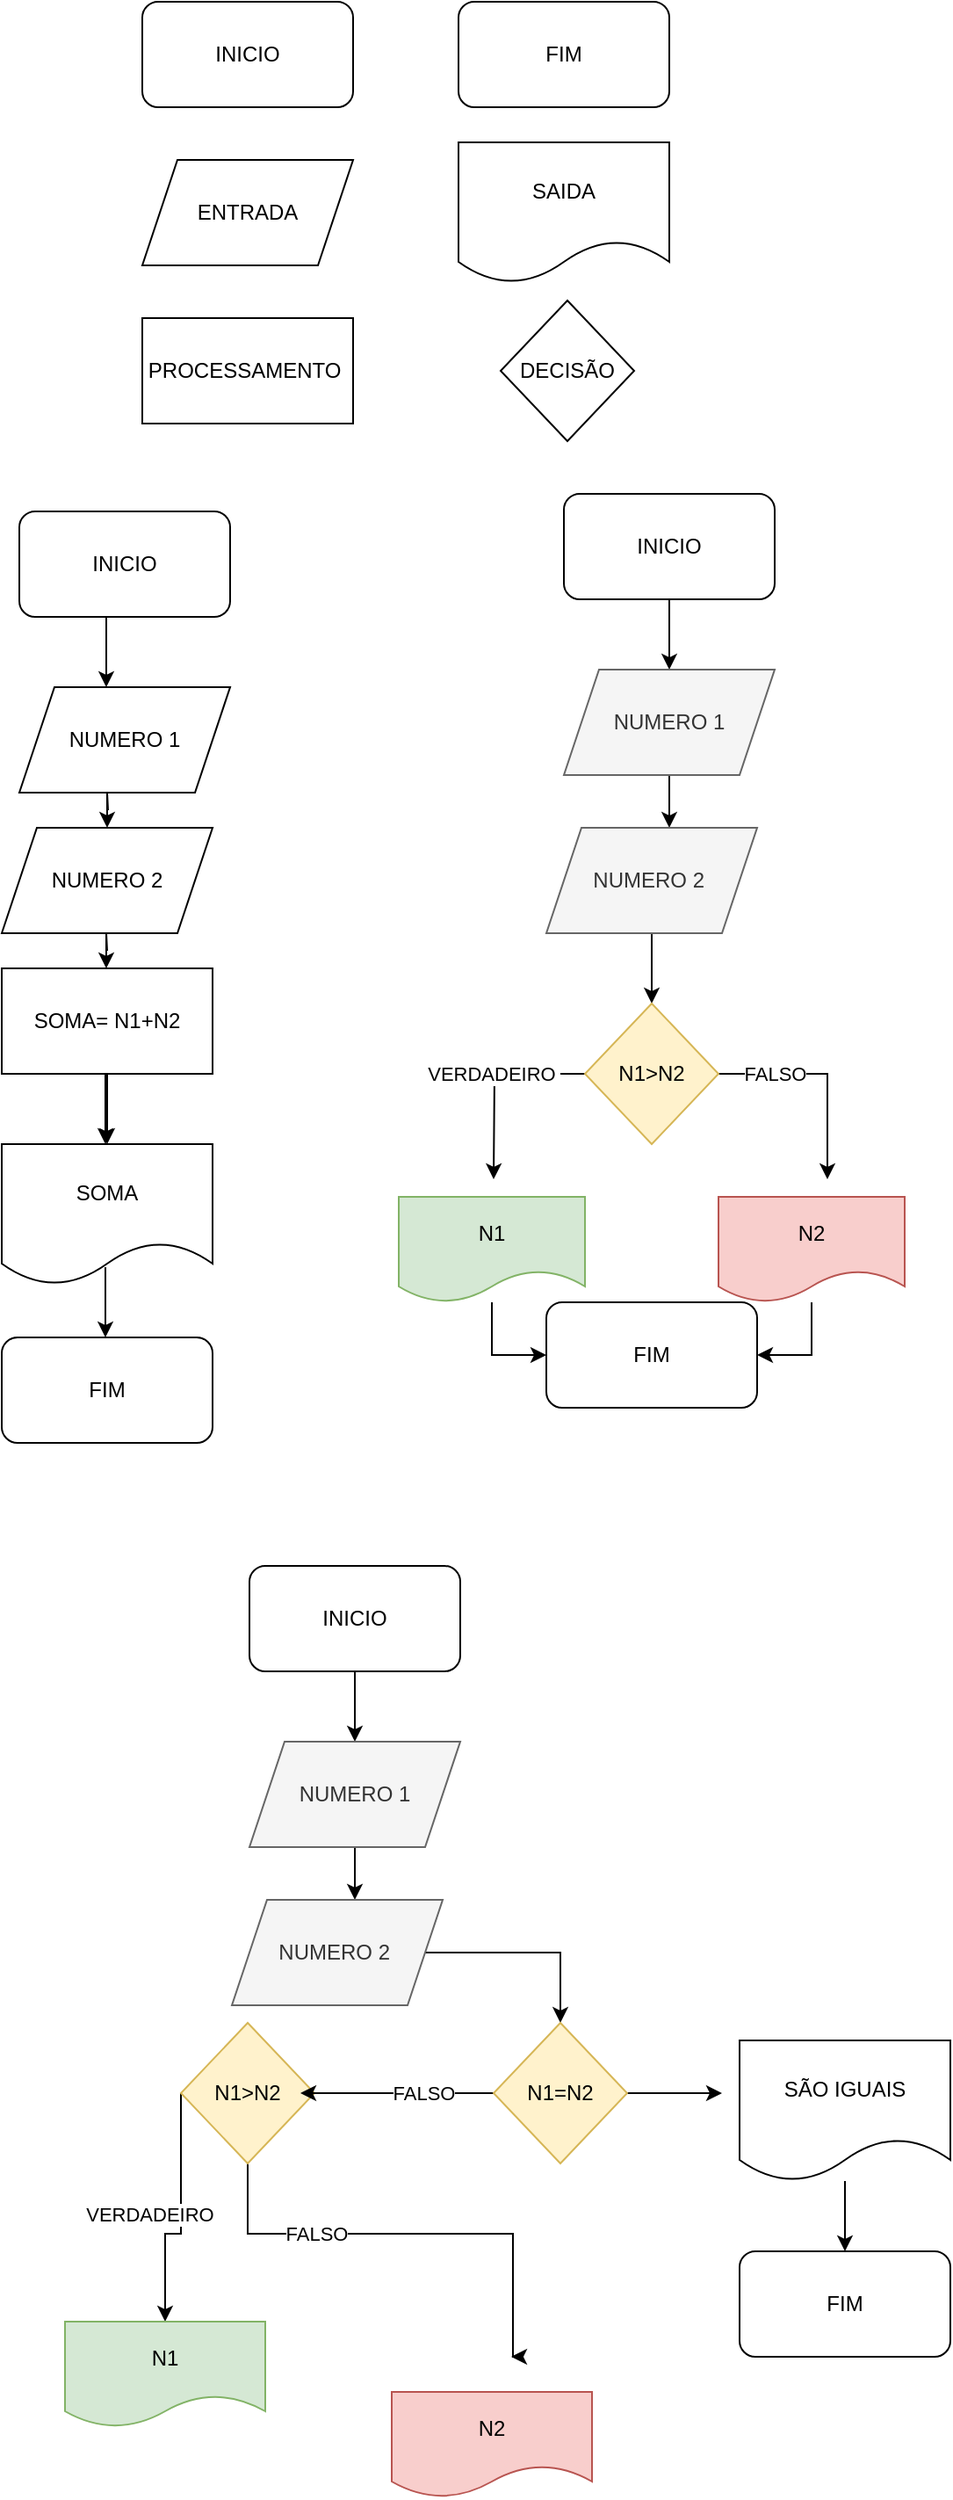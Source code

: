 <mxfile version="17.1.3" type="github">
  <diagram id="uuEsf4OLYLBTbxoyrsaf" name="Page-1">
    <mxGraphModel dx="1021" dy="567" grid="1" gridSize="10" guides="1" tooltips="1" connect="1" arrows="1" fold="1" page="1" pageScale="1" pageWidth="827" pageHeight="1169" math="0" shadow="0">
      <root>
        <mxCell id="0" />
        <mxCell id="1" parent="0" />
        <mxCell id="_CTOPA6bp-rA6gLlevHX-1" value="INICIO" style="rounded=1;whiteSpace=wrap;html=1;" vertex="1" parent="1">
          <mxGeometry x="170" y="40" width="120" height="60" as="geometry" />
        </mxCell>
        <mxCell id="_CTOPA6bp-rA6gLlevHX-2" value="FIM" style="rounded=1;whiteSpace=wrap;html=1;" vertex="1" parent="1">
          <mxGeometry x="350" y="40" width="120" height="60" as="geometry" />
        </mxCell>
        <mxCell id="_CTOPA6bp-rA6gLlevHX-3" value="ENTRADA" style="shape=parallelogram;perimeter=parallelogramPerimeter;whiteSpace=wrap;html=1;fixedSize=1;" vertex="1" parent="1">
          <mxGeometry x="170" y="130" width="120" height="60" as="geometry" />
        </mxCell>
        <mxCell id="_CTOPA6bp-rA6gLlevHX-4" value="SAIDA" style="shape=document;whiteSpace=wrap;html=1;boundedLbl=1;" vertex="1" parent="1">
          <mxGeometry x="350" y="120" width="120" height="80" as="geometry" />
        </mxCell>
        <mxCell id="_CTOPA6bp-rA6gLlevHX-5" value="PROCESSAMENTO&amp;nbsp;" style="rounded=0;whiteSpace=wrap;html=1;" vertex="1" parent="1">
          <mxGeometry x="170" y="220" width="120" height="60" as="geometry" />
        </mxCell>
        <mxCell id="_CTOPA6bp-rA6gLlevHX-6" value="DECISÃO" style="rhombus;whiteSpace=wrap;html=1;" vertex="1" parent="1">
          <mxGeometry x="374" y="210" width="76" height="80" as="geometry" />
        </mxCell>
        <mxCell id="_CTOPA6bp-rA6gLlevHX-7" value="INICIO" style="rounded=1;whiteSpace=wrap;html=1;" vertex="1" parent="1">
          <mxGeometry x="100" y="330" width="120" height="60" as="geometry" />
        </mxCell>
        <mxCell id="_CTOPA6bp-rA6gLlevHX-10" value="SOMA" style="shape=document;whiteSpace=wrap;html=1;boundedLbl=1;" vertex="1" parent="1">
          <mxGeometry x="90" y="690" width="120" height="80" as="geometry" />
        </mxCell>
        <mxCell id="_CTOPA6bp-rA6gLlevHX-12" value="NUMERO 1" style="shape=parallelogram;perimeter=parallelogramPerimeter;whiteSpace=wrap;html=1;fixedSize=1;" vertex="1" parent="1">
          <mxGeometry x="100" y="430" width="120" height="60" as="geometry" />
        </mxCell>
        <mxCell id="_CTOPA6bp-rA6gLlevHX-13" value="NUMERO 2" style="shape=parallelogram;perimeter=parallelogramPerimeter;whiteSpace=wrap;html=1;fixedSize=1;" vertex="1" parent="1">
          <mxGeometry x="90" y="510" width="120" height="60" as="geometry" />
        </mxCell>
        <mxCell id="_CTOPA6bp-rA6gLlevHX-23" value="" style="edgeStyle=orthogonalEdgeStyle;rounded=0;orthogonalLoop=1;jettySize=auto;html=1;" edge="1" parent="1" source="_CTOPA6bp-rA6gLlevHX-14" target="_CTOPA6bp-rA6gLlevHX-10">
          <mxGeometry relative="1" as="geometry" />
        </mxCell>
        <mxCell id="_CTOPA6bp-rA6gLlevHX-14" value="SOMA= N1+N2" style="rounded=0;whiteSpace=wrap;html=1;" vertex="1" parent="1">
          <mxGeometry x="90" y="590" width="120" height="60" as="geometry" />
        </mxCell>
        <mxCell id="_CTOPA6bp-rA6gLlevHX-15" value="FIM" style="rounded=1;whiteSpace=wrap;html=1;" vertex="1" parent="1">
          <mxGeometry x="90" y="800" width="120" height="60" as="geometry" />
        </mxCell>
        <mxCell id="_CTOPA6bp-rA6gLlevHX-16" value="" style="endArrow=classic;html=1;rounded=0;" edge="1" parent="1">
          <mxGeometry width="50" height="50" relative="1" as="geometry">
            <mxPoint x="149.5" y="390" as="sourcePoint" />
            <mxPoint x="149.5" y="430" as="targetPoint" />
            <Array as="points">
              <mxPoint x="149.5" y="410" />
            </Array>
          </mxGeometry>
        </mxCell>
        <mxCell id="_CTOPA6bp-rA6gLlevHX-17" value="" style="endArrow=classic;html=1;rounded=0;" edge="1" parent="1">
          <mxGeometry width="50" height="50" relative="1" as="geometry">
            <mxPoint x="150.5" y="500" as="sourcePoint" />
            <mxPoint x="150" y="510" as="targetPoint" />
            <Array as="points">
              <mxPoint x="150" y="490" />
            </Array>
          </mxGeometry>
        </mxCell>
        <mxCell id="_CTOPA6bp-rA6gLlevHX-18" value="" style="endArrow=classic;html=1;rounded=0;" edge="1" parent="1">
          <mxGeometry width="50" height="50" relative="1" as="geometry">
            <mxPoint x="150" y="580" as="sourcePoint" />
            <mxPoint x="149.5" y="590" as="targetPoint" />
            <Array as="points">
              <mxPoint x="149.5" y="570" />
            </Array>
          </mxGeometry>
        </mxCell>
        <mxCell id="_CTOPA6bp-rA6gLlevHX-19" value="" style="endArrow=classic;html=1;rounded=0;" edge="1" parent="1">
          <mxGeometry width="50" height="50" relative="1" as="geometry">
            <mxPoint x="149" y="650" as="sourcePoint" />
            <mxPoint x="149" y="690" as="targetPoint" />
            <Array as="points">
              <mxPoint x="149" y="670" />
            </Array>
          </mxGeometry>
        </mxCell>
        <mxCell id="_CTOPA6bp-rA6gLlevHX-24" value="" style="endArrow=classic;html=1;rounded=0;" edge="1" parent="1">
          <mxGeometry width="50" height="50" relative="1" as="geometry">
            <mxPoint x="149" y="760" as="sourcePoint" />
            <mxPoint x="149" y="800" as="targetPoint" />
            <Array as="points">
              <mxPoint x="149" y="780" />
            </Array>
          </mxGeometry>
        </mxCell>
        <mxCell id="_CTOPA6bp-rA6gLlevHX-48" style="edgeStyle=orthogonalEdgeStyle;rounded=0;orthogonalLoop=1;jettySize=auto;html=1;" edge="1" parent="1" source="_CTOPA6bp-rA6gLlevHX-25">
          <mxGeometry relative="1" as="geometry">
            <mxPoint x="470" y="420" as="targetPoint" />
          </mxGeometry>
        </mxCell>
        <mxCell id="_CTOPA6bp-rA6gLlevHX-25" value="INICIO" style="rounded=1;whiteSpace=wrap;html=1;" vertex="1" parent="1">
          <mxGeometry x="410" y="320" width="120" height="60" as="geometry" />
        </mxCell>
        <mxCell id="_CTOPA6bp-rA6gLlevHX-49" style="edgeStyle=orthogonalEdgeStyle;rounded=0;orthogonalLoop=1;jettySize=auto;html=1;" edge="1" parent="1" source="_CTOPA6bp-rA6gLlevHX-27">
          <mxGeometry relative="1" as="geometry">
            <mxPoint x="470" y="510" as="targetPoint" />
          </mxGeometry>
        </mxCell>
        <mxCell id="_CTOPA6bp-rA6gLlevHX-27" value="NUMERO 1" style="shape=parallelogram;perimeter=parallelogramPerimeter;whiteSpace=wrap;html=1;fixedSize=1;fillColor=#f5f5f5;fontColor=#333333;strokeColor=#666666;" vertex="1" parent="1">
          <mxGeometry x="410" y="420" width="120" height="60" as="geometry" />
        </mxCell>
        <mxCell id="_CTOPA6bp-rA6gLlevHX-50" style="edgeStyle=orthogonalEdgeStyle;rounded=0;orthogonalLoop=1;jettySize=auto;html=1;" edge="1" parent="1" source="_CTOPA6bp-rA6gLlevHX-28">
          <mxGeometry relative="1" as="geometry">
            <mxPoint x="460" y="610" as="targetPoint" />
          </mxGeometry>
        </mxCell>
        <mxCell id="_CTOPA6bp-rA6gLlevHX-28" value="NUMERO 2&amp;nbsp;" style="shape=parallelogram;perimeter=parallelogramPerimeter;whiteSpace=wrap;html=1;fixedSize=1;fillColor=#f5f5f5;fontColor=#333333;strokeColor=#666666;" vertex="1" parent="1">
          <mxGeometry x="400" y="510" width="120" height="60" as="geometry" />
        </mxCell>
        <mxCell id="_CTOPA6bp-rA6gLlevHX-31" value="FIM" style="rounded=1;whiteSpace=wrap;html=1;" vertex="1" parent="1">
          <mxGeometry x="400" y="780" width="120" height="60" as="geometry" />
        </mxCell>
        <mxCell id="_CTOPA6bp-rA6gLlevHX-51" style="edgeStyle=orthogonalEdgeStyle;rounded=0;orthogonalLoop=1;jettySize=auto;html=1;" edge="1" parent="1" source="_CTOPA6bp-rA6gLlevHX-42">
          <mxGeometry relative="1" as="geometry">
            <mxPoint x="370" y="710" as="targetPoint" />
          </mxGeometry>
        </mxCell>
        <mxCell id="_CTOPA6bp-rA6gLlevHX-53" value="VERDADEIRO&amp;nbsp;" style="edgeLabel;html=1;align=center;verticalAlign=middle;resizable=0;points=[];" vertex="1" connectable="0" parent="_CTOPA6bp-rA6gLlevHX-51">
          <mxGeometry x="-0.304" y="1" relative="1" as="geometry">
            <mxPoint x="-13" y="-1" as="offset" />
          </mxGeometry>
        </mxCell>
        <mxCell id="_CTOPA6bp-rA6gLlevHX-52" style="edgeStyle=orthogonalEdgeStyle;rounded=0;orthogonalLoop=1;jettySize=auto;html=1;" edge="1" parent="1" source="_CTOPA6bp-rA6gLlevHX-42">
          <mxGeometry relative="1" as="geometry">
            <mxPoint x="560" y="710" as="targetPoint" />
            <Array as="points">
              <mxPoint x="560" y="650" />
              <mxPoint x="560" y="700" />
            </Array>
          </mxGeometry>
        </mxCell>
        <mxCell id="_CTOPA6bp-rA6gLlevHX-54" value="FALSO" style="edgeLabel;html=1;align=center;verticalAlign=middle;resizable=0;points=[];" vertex="1" connectable="0" parent="_CTOPA6bp-rA6gLlevHX-52">
          <mxGeometry x="-0.328" y="-2" relative="1" as="geometry">
            <mxPoint x="-9" y="-2" as="offset" />
          </mxGeometry>
        </mxCell>
        <mxCell id="_CTOPA6bp-rA6gLlevHX-42" value="N1&amp;gt;N2" style="rhombus;whiteSpace=wrap;html=1;fillColor=#fff2cc;strokeColor=#d6b656;" vertex="1" parent="1">
          <mxGeometry x="422" y="610" width="76" height="80" as="geometry" />
        </mxCell>
        <mxCell id="_CTOPA6bp-rA6gLlevHX-58" style="edgeStyle=orthogonalEdgeStyle;rounded=0;orthogonalLoop=1;jettySize=auto;html=1;entryX=0;entryY=0.5;entryDx=0;entryDy=0;" edge="1" parent="1" source="_CTOPA6bp-rA6gLlevHX-55" target="_CTOPA6bp-rA6gLlevHX-31">
          <mxGeometry relative="1" as="geometry" />
        </mxCell>
        <mxCell id="_CTOPA6bp-rA6gLlevHX-55" value="N1" style="shape=document;whiteSpace=wrap;html=1;boundedLbl=1;fillColor=#d5e8d4;strokeColor=#82b366;" vertex="1" parent="1">
          <mxGeometry x="316" y="720" width="106" height="60" as="geometry" />
        </mxCell>
        <mxCell id="_CTOPA6bp-rA6gLlevHX-57" style="edgeStyle=orthogonalEdgeStyle;rounded=0;orthogonalLoop=1;jettySize=auto;html=1;entryX=1;entryY=0.5;entryDx=0;entryDy=0;" edge="1" parent="1" source="_CTOPA6bp-rA6gLlevHX-56" target="_CTOPA6bp-rA6gLlevHX-31">
          <mxGeometry relative="1" as="geometry" />
        </mxCell>
        <mxCell id="_CTOPA6bp-rA6gLlevHX-56" value="N2" style="shape=document;whiteSpace=wrap;html=1;boundedLbl=1;fillColor=#f8cecc;strokeColor=#b85450;" vertex="1" parent="1">
          <mxGeometry x="498" y="720" width="106" height="60" as="geometry" />
        </mxCell>
        <mxCell id="_CTOPA6bp-rA6gLlevHX-66" style="edgeStyle=orthogonalEdgeStyle;rounded=0;orthogonalLoop=1;jettySize=auto;html=1;" edge="1" parent="1" source="_CTOPA6bp-rA6gLlevHX-67">
          <mxGeometry relative="1" as="geometry">
            <mxPoint x="291" y="1030" as="targetPoint" />
          </mxGeometry>
        </mxCell>
        <mxCell id="_CTOPA6bp-rA6gLlevHX-67" value="INICIO" style="rounded=1;whiteSpace=wrap;html=1;" vertex="1" parent="1">
          <mxGeometry x="231" y="930" width="120" height="60" as="geometry" />
        </mxCell>
        <mxCell id="_CTOPA6bp-rA6gLlevHX-68" style="edgeStyle=orthogonalEdgeStyle;rounded=0;orthogonalLoop=1;jettySize=auto;html=1;" edge="1" parent="1" source="_CTOPA6bp-rA6gLlevHX-69">
          <mxGeometry relative="1" as="geometry">
            <mxPoint x="291" y="1120" as="targetPoint" />
          </mxGeometry>
        </mxCell>
        <mxCell id="_CTOPA6bp-rA6gLlevHX-69" value="NUMERO 1" style="shape=parallelogram;perimeter=parallelogramPerimeter;whiteSpace=wrap;html=1;fixedSize=1;fillColor=#f5f5f5;fontColor=#333333;strokeColor=#666666;" vertex="1" parent="1">
          <mxGeometry x="231" y="1030" width="120" height="60" as="geometry" />
        </mxCell>
        <mxCell id="_CTOPA6bp-rA6gLlevHX-92" style="edgeStyle=orthogonalEdgeStyle;rounded=0;orthogonalLoop=1;jettySize=auto;html=1;" edge="1" parent="1" source="_CTOPA6bp-rA6gLlevHX-71" target="_CTOPA6bp-rA6gLlevHX-91">
          <mxGeometry relative="1" as="geometry" />
        </mxCell>
        <mxCell id="_CTOPA6bp-rA6gLlevHX-71" value="NUMERO 2&amp;nbsp;" style="shape=parallelogram;perimeter=parallelogramPerimeter;whiteSpace=wrap;html=1;fixedSize=1;fillColor=#f5f5f5;fontColor=#333333;strokeColor=#666666;" vertex="1" parent="1">
          <mxGeometry x="221" y="1120" width="120" height="60" as="geometry" />
        </mxCell>
        <mxCell id="_CTOPA6bp-rA6gLlevHX-73" style="edgeStyle=orthogonalEdgeStyle;rounded=0;orthogonalLoop=1;jettySize=auto;html=1;entryX=0.5;entryY=0;entryDx=0;entryDy=0;exitX=0;exitY=0.5;exitDx=0;exitDy=0;" edge="1" parent="1" source="_CTOPA6bp-rA6gLlevHX-77" target="_CTOPA6bp-rA6gLlevHX-84">
          <mxGeometry relative="1" as="geometry">
            <mxPoint x="202.038" y="1350" as="targetPoint" />
            <mxPoint x="240" y="1303" as="sourcePoint" />
            <Array as="points">
              <mxPoint x="183" y="1310" />
            </Array>
          </mxGeometry>
        </mxCell>
        <mxCell id="_CTOPA6bp-rA6gLlevHX-89" value="VERDADEIRO" style="edgeLabel;html=1;align=center;verticalAlign=middle;resizable=0;points=[];" vertex="1" connectable="0" parent="_CTOPA6bp-rA6gLlevHX-73">
          <mxGeometry x="-0.018" y="-1" relative="1" as="geometry">
            <mxPoint x="-17" y="1" as="offset" />
          </mxGeometry>
        </mxCell>
        <mxCell id="_CTOPA6bp-rA6gLlevHX-75" style="edgeStyle=orthogonalEdgeStyle;rounded=0;orthogonalLoop=1;jettySize=auto;html=1;" edge="1" parent="1" source="_CTOPA6bp-rA6gLlevHX-77">
          <mxGeometry relative="1" as="geometry">
            <mxPoint x="380" y="1380" as="targetPoint" />
            <Array as="points">
              <mxPoint x="381" y="1310" />
            </Array>
          </mxGeometry>
        </mxCell>
        <mxCell id="_CTOPA6bp-rA6gLlevHX-76" value="FALSO" style="edgeLabel;html=1;align=center;verticalAlign=middle;resizable=0;points=[];" vertex="1" connectable="0" parent="_CTOPA6bp-rA6gLlevHX-75">
          <mxGeometry x="-0.328" y="-2" relative="1" as="geometry">
            <mxPoint x="-9" y="-2" as="offset" />
          </mxGeometry>
        </mxCell>
        <mxCell id="_CTOPA6bp-rA6gLlevHX-77" value="N1&amp;gt;N2" style="rhombus;whiteSpace=wrap;html=1;fillColor=#fff2cc;strokeColor=#d6b656;" vertex="1" parent="1">
          <mxGeometry x="192" y="1190" width="76" height="80" as="geometry" />
        </mxCell>
        <mxCell id="_CTOPA6bp-rA6gLlevHX-80" value="N2" style="shape=document;whiteSpace=wrap;html=1;boundedLbl=1;fillColor=#f8cecc;strokeColor=#b85450;" vertex="1" parent="1">
          <mxGeometry x="312" y="1400" width="114" height="60" as="geometry" />
        </mxCell>
        <mxCell id="_CTOPA6bp-rA6gLlevHX-84" value="N1" style="shape=document;whiteSpace=wrap;html=1;boundedLbl=1;fillColor=#d5e8d4;strokeColor=#82b366;" vertex="1" parent="1">
          <mxGeometry x="126" y="1360" width="114" height="60" as="geometry" />
        </mxCell>
        <mxCell id="_CTOPA6bp-rA6gLlevHX-93" style="edgeStyle=orthogonalEdgeStyle;rounded=0;orthogonalLoop=1;jettySize=auto;html=1;" edge="1" parent="1" source="_CTOPA6bp-rA6gLlevHX-91">
          <mxGeometry relative="1" as="geometry">
            <mxPoint x="500" y="1230" as="targetPoint" />
          </mxGeometry>
        </mxCell>
        <mxCell id="_CTOPA6bp-rA6gLlevHX-97" style="edgeStyle=orthogonalEdgeStyle;rounded=0;orthogonalLoop=1;jettySize=auto;html=1;" edge="1" parent="1" source="_CTOPA6bp-rA6gLlevHX-91">
          <mxGeometry relative="1" as="geometry">
            <mxPoint x="260" y="1230" as="targetPoint" />
            <Array as="points">
              <mxPoint x="310" y="1230" />
              <mxPoint x="310" y="1230" />
            </Array>
          </mxGeometry>
        </mxCell>
        <mxCell id="_CTOPA6bp-rA6gLlevHX-98" value="FALSO" style="edgeLabel;html=1;align=center;verticalAlign=middle;resizable=0;points=[];" vertex="1" connectable="0" parent="_CTOPA6bp-rA6gLlevHX-97">
          <mxGeometry x="-0.283" relative="1" as="geometry">
            <mxPoint x="-1" as="offset" />
          </mxGeometry>
        </mxCell>
        <mxCell id="_CTOPA6bp-rA6gLlevHX-91" value="N1=N2" style="rhombus;whiteSpace=wrap;html=1;fillColor=#fff2cc;strokeColor=#d6b656;" vertex="1" parent="1">
          <mxGeometry x="370" y="1190" width="76" height="80" as="geometry" />
        </mxCell>
        <mxCell id="_CTOPA6bp-rA6gLlevHX-95" style="edgeStyle=orthogonalEdgeStyle;rounded=0;orthogonalLoop=1;jettySize=auto;html=1;" edge="1" parent="1" source="_CTOPA6bp-rA6gLlevHX-94">
          <mxGeometry relative="1" as="geometry">
            <mxPoint x="570" y="1320" as="targetPoint" />
          </mxGeometry>
        </mxCell>
        <mxCell id="_CTOPA6bp-rA6gLlevHX-94" value="SÃO IGUAIS" style="shape=document;whiteSpace=wrap;html=1;boundedLbl=1;" vertex="1" parent="1">
          <mxGeometry x="510" y="1200" width="120" height="80" as="geometry" />
        </mxCell>
        <mxCell id="_CTOPA6bp-rA6gLlevHX-96" value="FIM" style="rounded=1;whiteSpace=wrap;html=1;" vertex="1" parent="1">
          <mxGeometry x="510" y="1320" width="120" height="60" as="geometry" />
        </mxCell>
      </root>
    </mxGraphModel>
  </diagram>
</mxfile>
